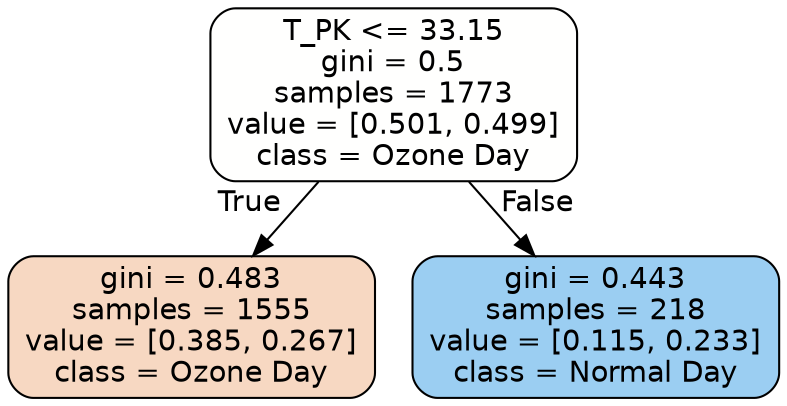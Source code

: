 digraph Tree {
node [shape=box, style="filled, rounded", color="black", fontname=helvetica] ;
edge [fontname=helvetica] ;
0 [label="T_PK <= 33.15\ngini = 0.5\nsamples = 1773\nvalue = [0.501, 0.499]\nclass = Ozone Day", fillcolor="#fffffe"] ;
1 [label="gini = 0.483\nsamples = 1555\nvalue = [0.385, 0.267]\nclass = Ozone Day", fillcolor="#f7d8c2"] ;
0 -> 1 [labeldistance=2.5, labelangle=45, headlabel="True"] ;
2 [label="gini = 0.443\nsamples = 218\nvalue = [0.115, 0.233]\nclass = Normal Day", fillcolor="#9bcef2"] ;
0 -> 2 [labeldistance=2.5, labelangle=-45, headlabel="False"] ;
}